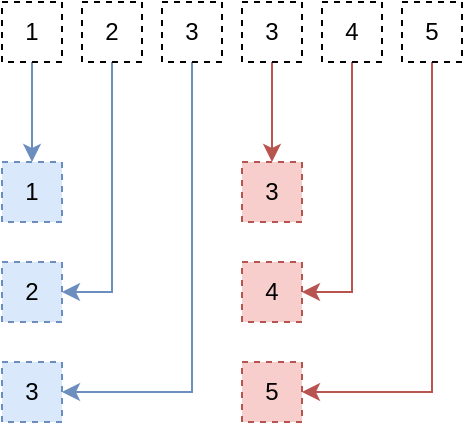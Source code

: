 <mxfile version="13.6.2" type="device" pages="3"><diagram id="pXzoXL3hYyubKttX-TJN" name="1"><mxGraphModel dx="984" dy="657" grid="1" gridSize="10" guides="1" tooltips="1" connect="1" arrows="1" fold="1" page="1" pageScale="1" pageWidth="827" pageHeight="1169" math="0" shadow="0"><root><mxCell id="0"/><mxCell id="1" parent="0"/><mxCell id="zMgZbNuZHwxEugqnPhPR-9" style="edgeStyle=orthogonalEdgeStyle;rounded=0;orthogonalLoop=1;jettySize=auto;html=1;exitX=0.5;exitY=1;exitDx=0;exitDy=0;entryX=0.5;entryY=0;entryDx=0;entryDy=0;fillColor=#dae8fc;strokeColor=#6c8ebf;" edge="1" parent="1" source="zMgZbNuZHwxEugqnPhPR-1" target="zMgZbNuZHwxEugqnPhPR-8"><mxGeometry relative="1" as="geometry"/></mxCell><mxCell id="zMgZbNuZHwxEugqnPhPR-1" value="1" style="rounded=0;whiteSpace=wrap;html=1;dashed=1;" vertex="1" parent="1"><mxGeometry x="80" y="80" width="30" height="30" as="geometry"/></mxCell><mxCell id="zMgZbNuZHwxEugqnPhPR-11" style="edgeStyle=orthogonalEdgeStyle;rounded=0;orthogonalLoop=1;jettySize=auto;html=1;exitX=0.5;exitY=1;exitDx=0;exitDy=0;entryX=1;entryY=0.5;entryDx=0;entryDy=0;fillColor=#dae8fc;strokeColor=#6c8ebf;" edge="1" parent="1" source="zMgZbNuZHwxEugqnPhPR-2" target="zMgZbNuZHwxEugqnPhPR-10"><mxGeometry relative="1" as="geometry"/></mxCell><mxCell id="zMgZbNuZHwxEugqnPhPR-2" value="2" style="rounded=0;whiteSpace=wrap;html=1;dashed=1;" vertex="1" parent="1"><mxGeometry x="120" y="80" width="30" height="30" as="geometry"/></mxCell><mxCell id="zMgZbNuZHwxEugqnPhPR-13" style="edgeStyle=orthogonalEdgeStyle;rounded=0;orthogonalLoop=1;jettySize=auto;html=1;exitX=0.5;exitY=1;exitDx=0;exitDy=0;entryX=1;entryY=0.5;entryDx=0;entryDy=0;fillColor=#dae8fc;strokeColor=#6c8ebf;" edge="1" parent="1" source="zMgZbNuZHwxEugqnPhPR-4" target="zMgZbNuZHwxEugqnPhPR-12"><mxGeometry relative="1" as="geometry"/></mxCell><mxCell id="zMgZbNuZHwxEugqnPhPR-4" value="3" style="rounded=0;whiteSpace=wrap;html=1;dashed=1;" vertex="1" parent="1"><mxGeometry x="160" y="80" width="30" height="30" as="geometry"/></mxCell><mxCell id="zMgZbNuZHwxEugqnPhPR-15" style="edgeStyle=orthogonalEdgeStyle;rounded=0;orthogonalLoop=1;jettySize=auto;html=1;exitX=0.5;exitY=1;exitDx=0;exitDy=0;entryX=0.5;entryY=0;entryDx=0;entryDy=0;fillColor=#f8cecc;strokeColor=#b85450;" edge="1" parent="1" source="zMgZbNuZHwxEugqnPhPR-5" target="zMgZbNuZHwxEugqnPhPR-14"><mxGeometry relative="1" as="geometry"/></mxCell><mxCell id="zMgZbNuZHwxEugqnPhPR-5" value="3" style="rounded=0;whiteSpace=wrap;html=1;dashed=1;" vertex="1" parent="1"><mxGeometry x="200" y="80" width="30" height="30" as="geometry"/></mxCell><mxCell id="zMgZbNuZHwxEugqnPhPR-17" style="edgeStyle=orthogonalEdgeStyle;rounded=0;orthogonalLoop=1;jettySize=auto;html=1;exitX=0.5;exitY=1;exitDx=0;exitDy=0;entryX=1;entryY=0.5;entryDx=0;entryDy=0;fillColor=#f8cecc;strokeColor=#b85450;" edge="1" parent="1" source="zMgZbNuZHwxEugqnPhPR-6" target="zMgZbNuZHwxEugqnPhPR-16"><mxGeometry relative="1" as="geometry"/></mxCell><mxCell id="zMgZbNuZHwxEugqnPhPR-6" value="4" style="rounded=0;whiteSpace=wrap;html=1;dashed=1;" vertex="1" parent="1"><mxGeometry x="240" y="80" width="30" height="30" as="geometry"/></mxCell><mxCell id="zMgZbNuZHwxEugqnPhPR-19" style="edgeStyle=orthogonalEdgeStyle;rounded=0;orthogonalLoop=1;jettySize=auto;html=1;exitX=0.5;exitY=1;exitDx=0;exitDy=0;entryX=1;entryY=0.5;entryDx=0;entryDy=0;fillColor=#f8cecc;strokeColor=#b85450;" edge="1" parent="1" source="zMgZbNuZHwxEugqnPhPR-7" target="zMgZbNuZHwxEugqnPhPR-18"><mxGeometry relative="1" as="geometry"/></mxCell><mxCell id="zMgZbNuZHwxEugqnPhPR-7" value="5" style="rounded=0;whiteSpace=wrap;html=1;dashed=1;" vertex="1" parent="1"><mxGeometry x="280" y="80" width="30" height="30" as="geometry"/></mxCell><mxCell id="zMgZbNuZHwxEugqnPhPR-8" value="1" style="rounded=0;whiteSpace=wrap;html=1;dashed=1;fillColor=#dae8fc;strokeColor=#6c8ebf;" vertex="1" parent="1"><mxGeometry x="80" y="160" width="30" height="30" as="geometry"/></mxCell><mxCell id="zMgZbNuZHwxEugqnPhPR-10" value="2" style="rounded=0;whiteSpace=wrap;html=1;dashed=1;fillColor=#dae8fc;strokeColor=#6c8ebf;" vertex="1" parent="1"><mxGeometry x="80" y="210" width="30" height="30" as="geometry"/></mxCell><mxCell id="zMgZbNuZHwxEugqnPhPR-12" value="3" style="rounded=0;whiteSpace=wrap;html=1;dashed=1;fillColor=#dae8fc;strokeColor=#6c8ebf;" vertex="1" parent="1"><mxGeometry x="80" y="260" width="30" height="30" as="geometry"/></mxCell><mxCell id="zMgZbNuZHwxEugqnPhPR-14" value="3" style="rounded=0;whiteSpace=wrap;html=1;dashed=1;fillColor=#f8cecc;strokeColor=#b85450;" vertex="1" parent="1"><mxGeometry x="200" y="160" width="30" height="30" as="geometry"/></mxCell><mxCell id="zMgZbNuZHwxEugqnPhPR-16" value="4" style="rounded=0;whiteSpace=wrap;html=1;dashed=1;fillColor=#f8cecc;strokeColor=#b85450;" vertex="1" parent="1"><mxGeometry x="200" y="210" width="30" height="30" as="geometry"/></mxCell><mxCell id="zMgZbNuZHwxEugqnPhPR-18" value="5" style="rounded=0;whiteSpace=wrap;html=1;dashed=1;fillColor=#f8cecc;strokeColor=#b85450;" vertex="1" parent="1"><mxGeometry x="200" y="260" width="30" height="30" as="geometry"/></mxCell></root></mxGraphModel></diagram><diagram id="u-_qxlr5kvzF42GKzOP3" name="2"><mxGraphModel dx="984" dy="657" grid="1" gridSize="10" guides="1" tooltips="1" connect="1" arrows="1" fold="1" page="1" pageScale="1" pageWidth="827" pageHeight="1169" math="0" shadow="0"><root><mxCell id="GNvfO23-jG1k-VdN6PLY-0"/><mxCell id="GNvfO23-jG1k-VdN6PLY-1" parent="GNvfO23-jG1k-VdN6PLY-0"/><mxCell id="GNvfO23-jG1k-VdN6PLY-2" style="edgeStyle=orthogonalEdgeStyle;rounded=0;orthogonalLoop=1;jettySize=auto;html=1;exitX=0.5;exitY=1;exitDx=0;exitDy=0;entryX=0.5;entryY=0;entryDx=0;entryDy=0;fillColor=#dae8fc;strokeColor=#6c8ebf;" edge="1" parent="GNvfO23-jG1k-VdN6PLY-1" source="GNvfO23-jG1k-VdN6PLY-3" target="GNvfO23-jG1k-VdN6PLY-14"><mxGeometry relative="1" as="geometry"/></mxCell><mxCell id="GNvfO23-jG1k-VdN6PLY-3" value="1" style="rounded=0;whiteSpace=wrap;html=1;dashed=1;" vertex="1" parent="GNvfO23-jG1k-VdN6PLY-1"><mxGeometry x="80" y="80" width="30" height="30" as="geometry"/></mxCell><mxCell id="GNvfO23-jG1k-VdN6PLY-4" style="edgeStyle=orthogonalEdgeStyle;rounded=0;orthogonalLoop=1;jettySize=auto;html=1;exitX=0.5;exitY=1;exitDx=0;exitDy=0;entryX=1;entryY=0.5;entryDx=0;entryDy=0;fillColor=#dae8fc;strokeColor=#6c8ebf;" edge="1" parent="GNvfO23-jG1k-VdN6PLY-1" source="GNvfO23-jG1k-VdN6PLY-5" target="GNvfO23-jG1k-VdN6PLY-15"><mxGeometry relative="1" as="geometry"/></mxCell><mxCell id="GNvfO23-jG1k-VdN6PLY-5" value="2" style="rounded=0;whiteSpace=wrap;html=1;dashed=1;" vertex="1" parent="GNvfO23-jG1k-VdN6PLY-1"><mxGeometry x="120" y="80" width="30" height="30" as="geometry"/></mxCell><mxCell id="GNvfO23-jG1k-VdN6PLY-6" style="edgeStyle=orthogonalEdgeStyle;rounded=0;orthogonalLoop=1;jettySize=auto;html=1;exitX=0.5;exitY=1;exitDx=0;exitDy=0;entryX=1;entryY=0.5;entryDx=0;entryDy=0;fillColor=#dae8fc;strokeColor=#6c8ebf;" edge="1" parent="GNvfO23-jG1k-VdN6PLY-1" source="GNvfO23-jG1k-VdN6PLY-7" target="GNvfO23-jG1k-VdN6PLY-16"><mxGeometry relative="1" as="geometry"/></mxCell><mxCell id="GNvfO23-jG1k-VdN6PLY-7" value="3" style="rounded=0;whiteSpace=wrap;html=1;dashed=1;" vertex="1" parent="GNvfO23-jG1k-VdN6PLY-1"><mxGeometry x="160" y="80" width="30" height="30" as="geometry"/></mxCell><mxCell id="GNvfO23-jG1k-VdN6PLY-8" style="edgeStyle=orthogonalEdgeStyle;rounded=0;orthogonalLoop=1;jettySize=auto;html=1;exitX=0.5;exitY=1;exitDx=0;exitDy=0;entryX=0.5;entryY=0;entryDx=0;entryDy=0;fillColor=#f8cecc;strokeColor=#b85450;" edge="1" parent="GNvfO23-jG1k-VdN6PLY-1" source="GNvfO23-jG1k-VdN6PLY-9" target="GNvfO23-jG1k-VdN6PLY-17"><mxGeometry relative="1" as="geometry"/></mxCell><mxCell id="GNvfO23-jG1k-VdN6PLY-9" value="3" style="rounded=0;whiteSpace=wrap;html=1;dashed=1;" vertex="1" parent="GNvfO23-jG1k-VdN6PLY-1"><mxGeometry x="200" y="80" width="30" height="30" as="geometry"/></mxCell><mxCell id="GNvfO23-jG1k-VdN6PLY-10" style="edgeStyle=orthogonalEdgeStyle;rounded=0;orthogonalLoop=1;jettySize=auto;html=1;exitX=0.5;exitY=1;exitDx=0;exitDy=0;entryX=1;entryY=0.5;entryDx=0;entryDy=0;fillColor=#f8cecc;strokeColor=#b85450;" edge="1" parent="GNvfO23-jG1k-VdN6PLY-1" source="GNvfO23-jG1k-VdN6PLY-11" target="GNvfO23-jG1k-VdN6PLY-18"><mxGeometry relative="1" as="geometry"/></mxCell><mxCell id="GNvfO23-jG1k-VdN6PLY-11" value="4" style="rounded=0;whiteSpace=wrap;html=1;dashed=1;" vertex="1" parent="GNvfO23-jG1k-VdN6PLY-1"><mxGeometry x="240" y="80" width="30" height="30" as="geometry"/></mxCell><mxCell id="GNvfO23-jG1k-VdN6PLY-12" style="edgeStyle=orthogonalEdgeStyle;rounded=0;orthogonalLoop=1;jettySize=auto;html=1;exitX=0.5;exitY=1;exitDx=0;exitDy=0;entryX=1;entryY=0.5;entryDx=0;entryDy=0;fillColor=#dae8fc;strokeColor=#6c8ebf;" edge="1" parent="GNvfO23-jG1k-VdN6PLY-1" source="GNvfO23-jG1k-VdN6PLY-13" target="GNvfO23-jG1k-VdN6PLY-19"><mxGeometry relative="1" as="geometry"/></mxCell><mxCell id="GNvfO23-jG1k-VdN6PLY-13" value="4" style="rounded=0;whiteSpace=wrap;html=1;dashed=1;" vertex="1" parent="GNvfO23-jG1k-VdN6PLY-1"><mxGeometry x="280" y="80" width="30" height="30" as="geometry"/></mxCell><mxCell id="GNvfO23-jG1k-VdN6PLY-14" value="1" style="rounded=0;whiteSpace=wrap;html=1;dashed=1;fillColor=#dae8fc;strokeColor=#6c8ebf;" vertex="1" parent="GNvfO23-jG1k-VdN6PLY-1"><mxGeometry x="80" y="160" width="30" height="30" as="geometry"/></mxCell><mxCell id="GNvfO23-jG1k-VdN6PLY-15" value="2" style="rounded=0;whiteSpace=wrap;html=1;dashed=1;fillColor=#dae8fc;strokeColor=#6c8ebf;" vertex="1" parent="GNvfO23-jG1k-VdN6PLY-1"><mxGeometry x="80" y="210" width="30" height="30" as="geometry"/></mxCell><mxCell id="GNvfO23-jG1k-VdN6PLY-16" value="3" style="rounded=0;whiteSpace=wrap;html=1;dashed=1;fillColor=#dae8fc;strokeColor=#6c8ebf;" vertex="1" parent="GNvfO23-jG1k-VdN6PLY-1"><mxGeometry x="80" y="260" width="30" height="30" as="geometry"/></mxCell><mxCell id="GNvfO23-jG1k-VdN6PLY-17" value="3" style="rounded=0;whiteSpace=wrap;html=1;dashed=1;fillColor=#f8cecc;strokeColor=#b85450;" vertex="1" parent="GNvfO23-jG1k-VdN6PLY-1"><mxGeometry x="200" y="160" width="30" height="30" as="geometry"/></mxCell><mxCell id="GNvfO23-jG1k-VdN6PLY-18" value="4" style="rounded=0;whiteSpace=wrap;html=1;dashed=1;fillColor=#f8cecc;strokeColor=#b85450;" vertex="1" parent="GNvfO23-jG1k-VdN6PLY-1"><mxGeometry x="200" y="210" width="30" height="30" as="geometry"/></mxCell><mxCell id="GNvfO23-jG1k-VdN6PLY-19" value="4" style="rounded=0;whiteSpace=wrap;html=1;dashed=1;fillColor=#dae8fc;strokeColor=#6c8ebf;" vertex="1" parent="GNvfO23-jG1k-VdN6PLY-1"><mxGeometry x="80" y="310" width="30" height="30" as="geometry"/></mxCell><mxCell id="i45kg45nyoGUVcayMPpX-3" style="edgeStyle=orthogonalEdgeStyle;rounded=0;orthogonalLoop=1;jettySize=auto;html=1;exitX=0.5;exitY=1;exitDx=0;exitDy=0;entryX=1;entryY=0.5;entryDx=0;entryDy=0;fillColor=#f8cecc;strokeColor=#b85450;" edge="1" parent="GNvfO23-jG1k-VdN6PLY-1" source="i45kg45nyoGUVcayMPpX-0" target="i45kg45nyoGUVcayMPpX-2"><mxGeometry relative="1" as="geometry"/></mxCell><mxCell id="i45kg45nyoGUVcayMPpX-0" value="5" style="rounded=0;whiteSpace=wrap;html=1;dashed=1;" vertex="1" parent="GNvfO23-jG1k-VdN6PLY-1"><mxGeometry x="320" y="80" width="30" height="30" as="geometry"/></mxCell><mxCell id="i45kg45nyoGUVcayMPpX-5" style="edgeStyle=orthogonalEdgeStyle;rounded=0;orthogonalLoop=1;jettySize=auto;html=1;exitX=0.5;exitY=1;exitDx=0;exitDy=0;entryX=1;entryY=0.5;entryDx=0;entryDy=0;fillColor=#dae8fc;strokeColor=#6c8ebf;" edge="1" parent="GNvfO23-jG1k-VdN6PLY-1" source="i45kg45nyoGUVcayMPpX-1" target="i45kg45nyoGUVcayMPpX-4"><mxGeometry relative="1" as="geometry"/></mxCell><mxCell id="i45kg45nyoGUVcayMPpX-1" value="5" style="rounded=0;whiteSpace=wrap;html=1;dashed=1;" vertex="1" parent="GNvfO23-jG1k-VdN6PLY-1"><mxGeometry x="360" y="80" width="30" height="30" as="geometry"/></mxCell><mxCell id="i45kg45nyoGUVcayMPpX-2" value="5" style="rounded=0;whiteSpace=wrap;html=1;dashed=1;fillColor=#f8cecc;strokeColor=#b85450;" vertex="1" parent="GNvfO23-jG1k-VdN6PLY-1"><mxGeometry x="200" y="260" width="30" height="30" as="geometry"/></mxCell><mxCell id="i45kg45nyoGUVcayMPpX-4" value="5" style="rounded=0;whiteSpace=wrap;html=1;dashed=1;fillColor=#dae8fc;strokeColor=#6c8ebf;" vertex="1" parent="GNvfO23-jG1k-VdN6PLY-1"><mxGeometry x="80" y="360" width="30" height="30" as="geometry"/></mxCell></root></mxGraphModel></diagram><diagram id="UEPtycSucl79u4xGGAwF" name="3"><mxGraphModel dx="984" dy="657" grid="1" gridSize="10" guides="1" tooltips="1" connect="1" arrows="1" fold="1" page="1" pageScale="1" pageWidth="827" pageHeight="1169" math="0" shadow="0"><root><mxCell id="grO8OM3uNE6WuQVTicT4-0"/><mxCell id="grO8OM3uNE6WuQVTicT4-1" parent="grO8OM3uNE6WuQVTicT4-0"/><mxCell id="2wIVqOrMDP-SwY_6M6qO-0" style="edgeStyle=orthogonalEdgeStyle;rounded=0;orthogonalLoop=1;jettySize=auto;html=1;exitX=0.5;exitY=1;exitDx=0;exitDy=0;entryX=0.5;entryY=0;entryDx=0;entryDy=0;fillColor=#dae8fc;strokeColor=#6c8ebf;" edge="1" parent="grO8OM3uNE6WuQVTicT4-1" source="2wIVqOrMDP-SwY_6M6qO-1" target="2wIVqOrMDP-SwY_6M6qO-12"><mxGeometry relative="1" as="geometry"/></mxCell><mxCell id="2wIVqOrMDP-SwY_6M6qO-1" value="1" style="rounded=0;whiteSpace=wrap;html=1;dashed=1;" vertex="1" parent="grO8OM3uNE6WuQVTicT4-1"><mxGeometry x="80" y="80" width="30" height="30" as="geometry"/></mxCell><mxCell id="2wIVqOrMDP-SwY_6M6qO-2" style="edgeStyle=orthogonalEdgeStyle;rounded=0;orthogonalLoop=1;jettySize=auto;html=1;exitX=0.5;exitY=1;exitDx=0;exitDy=0;entryX=1;entryY=0.5;entryDx=0;entryDy=0;fillColor=#dae8fc;strokeColor=#6c8ebf;" edge="1" parent="grO8OM3uNE6WuQVTicT4-1" source="2wIVqOrMDP-SwY_6M6qO-3" target="2wIVqOrMDP-SwY_6M6qO-13"><mxGeometry relative="1" as="geometry"/></mxCell><mxCell id="2wIVqOrMDP-SwY_6M6qO-3" value="2" style="rounded=0;whiteSpace=wrap;html=1;dashed=1;" vertex="1" parent="grO8OM3uNE6WuQVTicT4-1"><mxGeometry x="120" y="80" width="30" height="30" as="geometry"/></mxCell><mxCell id="2wIVqOrMDP-SwY_6M6qO-4" style="edgeStyle=orthogonalEdgeStyle;rounded=0;orthogonalLoop=1;jettySize=auto;html=1;exitX=0.5;exitY=1;exitDx=0;exitDy=0;entryX=1;entryY=0.5;entryDx=0;entryDy=0;fillColor=#dae8fc;strokeColor=#6c8ebf;" edge="1" parent="grO8OM3uNE6WuQVTicT4-1" source="2wIVqOrMDP-SwY_6M6qO-5" target="2wIVqOrMDP-SwY_6M6qO-14"><mxGeometry relative="1" as="geometry"/></mxCell><mxCell id="2wIVqOrMDP-SwY_6M6qO-5" value="3" style="rounded=0;whiteSpace=wrap;html=1;dashed=1;" vertex="1" parent="grO8OM3uNE6WuQVTicT4-1"><mxGeometry x="160" y="80" width="30" height="30" as="geometry"/></mxCell><mxCell id="2wIVqOrMDP-SwY_6M6qO-6" style="edgeStyle=orthogonalEdgeStyle;rounded=0;orthogonalLoop=1;jettySize=auto;html=1;exitX=0.5;exitY=1;exitDx=0;exitDy=0;entryX=0.5;entryY=0;entryDx=0;entryDy=0;fillColor=#f8cecc;strokeColor=#b85450;" edge="1" parent="grO8OM3uNE6WuQVTicT4-1" source="2wIVqOrMDP-SwY_6M6qO-7" target="2wIVqOrMDP-SwY_6M6qO-16"><mxGeometry relative="1" as="geometry"><mxPoint x="215" y="160" as="targetPoint"/></mxGeometry></mxCell><mxCell id="2wIVqOrMDP-SwY_6M6qO-7" value="4" style="rounded=0;whiteSpace=wrap;html=1;dashed=1;" vertex="1" parent="grO8OM3uNE6WuQVTicT4-1"><mxGeometry x="200" y="80" width="30" height="30" as="geometry"/></mxCell><mxCell id="2wIVqOrMDP-SwY_6M6qO-9" value="4" style="rounded=0;whiteSpace=wrap;html=1;dashed=1;" vertex="1" parent="grO8OM3uNE6WuQVTicT4-1"><mxGeometry x="240" y="80" width="30" height="30" as="geometry"/></mxCell><mxCell id="2wIVqOrMDP-SwY_6M6qO-10" style="edgeStyle=orthogonalEdgeStyle;rounded=0;orthogonalLoop=1;jettySize=auto;html=1;exitX=0.5;exitY=1;exitDx=0;exitDy=0;entryX=1;entryY=0.5;entryDx=0;entryDy=0;fillColor=#dae8fc;strokeColor=#6c8ebf;" edge="1" parent="grO8OM3uNE6WuQVTicT4-1" source="2wIVqOrMDP-SwY_6M6qO-9" target="2wIVqOrMDP-SwY_6M6qO-17"><mxGeometry relative="1" as="geometry"/></mxCell><mxCell id="2wIVqOrMDP-SwY_6M6qO-11" value="5" style="rounded=0;whiteSpace=wrap;html=1;dashed=1;" vertex="1" parent="grO8OM3uNE6WuQVTicT4-1"><mxGeometry x="280" y="80" width="30" height="30" as="geometry"/></mxCell><mxCell id="2wIVqOrMDP-SwY_6M6qO-12" value="1" style="rounded=0;whiteSpace=wrap;html=1;dashed=1;fillColor=#dae8fc;strokeColor=#6c8ebf;" vertex="1" parent="grO8OM3uNE6WuQVTicT4-1"><mxGeometry x="80" y="160" width="30" height="30" as="geometry"/></mxCell><mxCell id="2wIVqOrMDP-SwY_6M6qO-13" value="2" style="rounded=0;whiteSpace=wrap;html=1;dashed=1;fillColor=#dae8fc;strokeColor=#6c8ebf;" vertex="1" parent="grO8OM3uNE6WuQVTicT4-1"><mxGeometry x="80" y="210" width="30" height="30" as="geometry"/></mxCell><mxCell id="2wIVqOrMDP-SwY_6M6qO-14" value="3" style="rounded=0;whiteSpace=wrap;html=1;dashed=1;fillColor=#dae8fc;strokeColor=#6c8ebf;" vertex="1" parent="grO8OM3uNE6WuQVTicT4-1"><mxGeometry x="80" y="260" width="30" height="30" as="geometry"/></mxCell><mxCell id="2wIVqOrMDP-SwY_6M6qO-16" value="4" style="rounded=0;whiteSpace=wrap;html=1;dashed=1;fillColor=#f8cecc;strokeColor=#b85450;" vertex="1" parent="grO8OM3uNE6WuQVTicT4-1"><mxGeometry x="200" y="160" width="30" height="30" as="geometry"/></mxCell><mxCell id="2wIVqOrMDP-SwY_6M6qO-17" value="4" style="rounded=0;whiteSpace=wrap;html=1;dashed=1;fillColor=#dae8fc;strokeColor=#6c8ebf;" vertex="1" parent="grO8OM3uNE6WuQVTicT4-1"><mxGeometry x="80" y="310" width="30" height="30" as="geometry"/></mxCell><mxCell id="2wIVqOrMDP-SwY_6M6qO-22" value="5" style="rounded=0;whiteSpace=wrap;html=1;dashed=1;fillColor=#f8cecc;strokeColor=#b85450;" vertex="1" parent="grO8OM3uNE6WuQVTicT4-1"><mxGeometry x="200" y="210" width="30" height="30" as="geometry"/></mxCell><mxCell id="2wIVqOrMDP-SwY_6M6qO-25" style="edgeStyle=orthogonalEdgeStyle;rounded=0;orthogonalLoop=1;jettySize=auto;html=1;exitX=0.5;exitY=1;exitDx=0;exitDy=0;entryX=1;entryY=0.5;entryDx=0;entryDy=0;fillColor=#f8cecc;strokeColor=#b85450;" edge="1" parent="grO8OM3uNE6WuQVTicT4-1" source="2wIVqOrMDP-SwY_6M6qO-11" target="2wIVqOrMDP-SwY_6M6qO-22"><mxGeometry relative="1" as="geometry"><mxPoint x="225" y="120" as="sourcePoint"/><mxPoint x="225" y="170" as="targetPoint"/></mxGeometry></mxCell></root></mxGraphModel></diagram></mxfile>